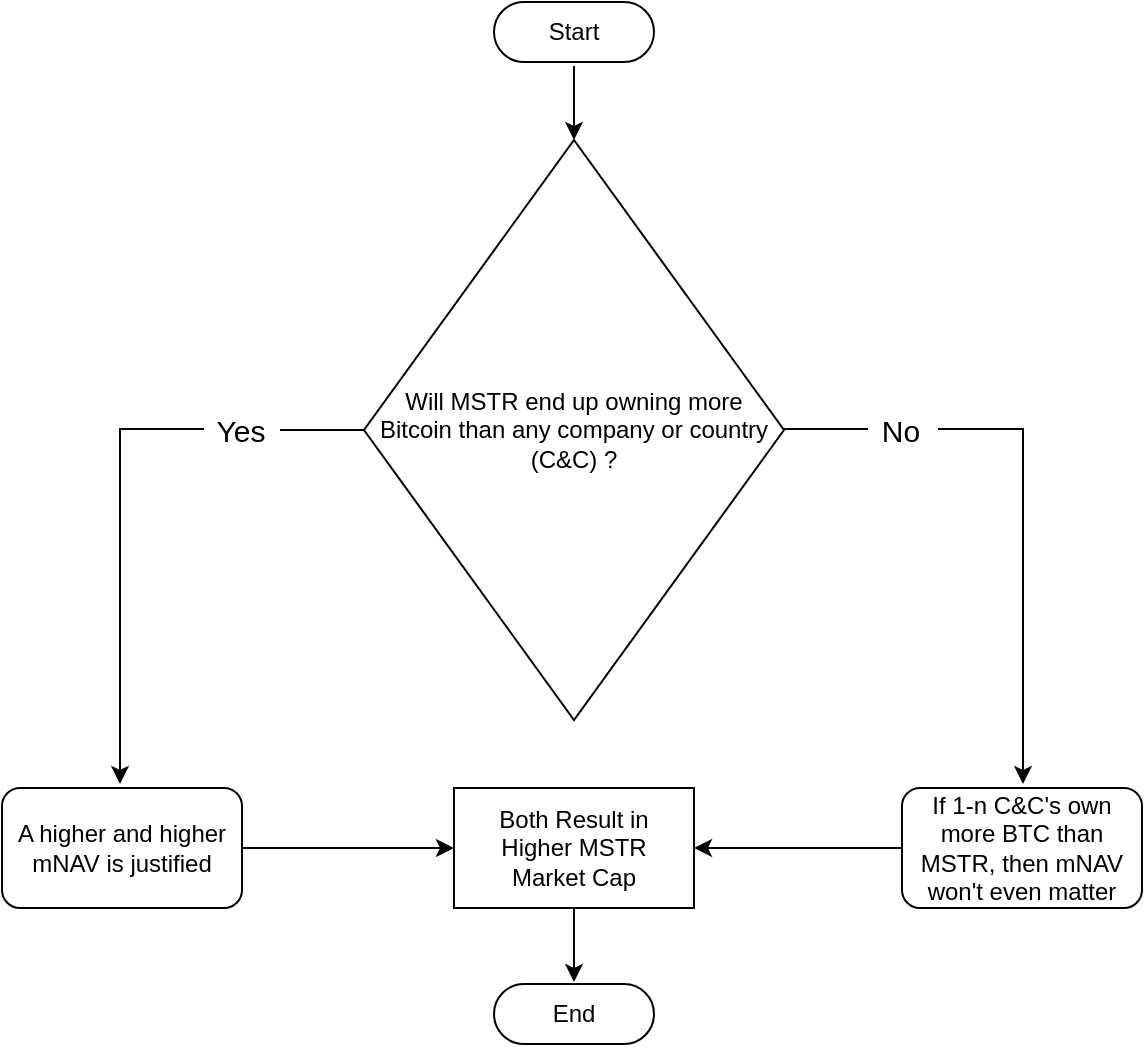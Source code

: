 <mxfile version="24.7.6">
  <diagram name="Page-1" id="Ee3I2UcbnhjylMUr88q3">
    <mxGraphModel dx="556" dy="547" grid="0" gridSize="10" guides="1" tooltips="1" connect="1" arrows="1" fold="1" page="0" pageScale="1" pageWidth="827" pageHeight="1169" math="0" shadow="0">
      <root>
        <mxCell id="0" />
        <mxCell id="1" parent="0" />
        <mxCell id="Q6wZRFh6BZrXRjXHPWUo-1" value="Will MSTR end up owning more Bitcoin than any company or country&lt;div&gt;(C&amp;amp;C) ?&lt;/div&gt;" style="rhombus;whiteSpace=wrap;html=1;" vertex="1" parent="1">
          <mxGeometry x="722" y="170" width="210" height="290" as="geometry" />
        </mxCell>
        <mxCell id="Q6wZRFh6BZrXRjXHPWUo-5" value="" style="endArrow=classic;html=1;rounded=0;exitX=0.5;exitY=1;exitDx=0;exitDy=0;exitPerimeter=0;entryX=0.5;entryY=0;entryDx=0;entryDy=0;" edge="1" parent="1" target="Q6wZRFh6BZrXRjXHPWUo-1">
          <mxGeometry width="50" height="50" relative="1" as="geometry">
            <mxPoint x="827" y="133" as="sourcePoint" />
            <mxPoint x="850" y="400" as="targetPoint" />
          </mxGeometry>
        </mxCell>
        <mxCell id="Q6wZRFh6BZrXRjXHPWUo-6" value="" style="endArrow=none;html=1;rounded=0;entryX=0;entryY=0.5;entryDx=0;entryDy=0;" edge="1" parent="1" target="Q6wZRFh6BZrXRjXHPWUo-1">
          <mxGeometry width="50" height="50" relative="1" as="geometry">
            <mxPoint x="680" y="315" as="sourcePoint" />
            <mxPoint x="850" y="400" as="targetPoint" />
          </mxGeometry>
        </mxCell>
        <mxCell id="Q6wZRFh6BZrXRjXHPWUo-8" value="" style="endArrow=classic;html=1;rounded=0;" edge="1" parent="1">
          <mxGeometry width="50" height="50" relative="1" as="geometry">
            <mxPoint x="600" y="314" as="sourcePoint" />
            <mxPoint x="600" y="492" as="targetPoint" />
          </mxGeometry>
        </mxCell>
        <mxCell id="Q6wZRFh6BZrXRjXHPWUo-9" value="&lt;font style=&quot;font-size: 15px;&quot;&gt;Yes&lt;/font&gt;" style="text;html=1;align=center;verticalAlign=middle;resizable=0;points=[];autosize=1;strokeColor=none;fillColor=none;" vertex="1" parent="1">
          <mxGeometry x="639" y="300" width="42" height="30" as="geometry" />
        </mxCell>
        <mxCell id="Q6wZRFh6BZrXRjXHPWUo-13" value="" style="endArrow=none;html=1;rounded=0;entryX=0;entryY=0.5;entryDx=0;entryDy=0;" edge="1" parent="1">
          <mxGeometry width="50" height="50" relative="1" as="geometry">
            <mxPoint x="932" y="314.5" as="sourcePoint" />
            <mxPoint x="974" y="314.5" as="targetPoint" />
          </mxGeometry>
        </mxCell>
        <mxCell id="Q6wZRFh6BZrXRjXHPWUo-14" value="&lt;font style=&quot;font-size: 15px;&quot;&gt;No&lt;/font&gt;" style="text;html=1;align=center;verticalAlign=middle;resizable=0;points=[];autosize=1;strokeColor=none;fillColor=none;" vertex="1" parent="1">
          <mxGeometry x="971" y="300" width="37" height="30" as="geometry" />
        </mxCell>
        <mxCell id="Q6wZRFh6BZrXRjXHPWUo-15" value="" style="endArrow=none;html=1;rounded=0;entryX=0;entryY=0.5;entryDx=0;entryDy=0;" edge="1" parent="1">
          <mxGeometry width="50" height="50" relative="1" as="geometry">
            <mxPoint x="600" y="314.5" as="sourcePoint" />
            <mxPoint x="642" y="314.5" as="targetPoint" />
          </mxGeometry>
        </mxCell>
        <mxCell id="Q6wZRFh6BZrXRjXHPWUo-16" value="" style="endArrow=none;html=1;rounded=0;entryX=0;entryY=0.5;entryDx=0;entryDy=0;" edge="1" parent="1">
          <mxGeometry width="50" height="50" relative="1" as="geometry">
            <mxPoint x="1009" y="314.5" as="sourcePoint" />
            <mxPoint x="1051" y="314.5" as="targetPoint" />
          </mxGeometry>
        </mxCell>
        <mxCell id="Q6wZRFh6BZrXRjXHPWUo-21" value="A higher and higher mNAV is justified" style="rounded=1;whiteSpace=wrap;html=1;" vertex="1" parent="1">
          <mxGeometry x="541" y="494" width="120" height="60" as="geometry" />
        </mxCell>
        <mxCell id="Q6wZRFh6BZrXRjXHPWUo-22" value="If 1-n C&amp;amp;C&#39;s own more BTC than MSTR, then mNAV won&#39;t even matter" style="rounded=1;whiteSpace=wrap;html=1;" vertex="1" parent="1">
          <mxGeometry x="991" y="494" width="120" height="60" as="geometry" />
        </mxCell>
        <mxCell id="Q6wZRFh6BZrXRjXHPWUo-23" value="" style="endArrow=classic;html=1;rounded=0;" edge="1" parent="1">
          <mxGeometry width="50" height="50" relative="1" as="geometry">
            <mxPoint x="1051.5" y="314" as="sourcePoint" />
            <mxPoint x="1051.5" y="492" as="targetPoint" />
          </mxGeometry>
        </mxCell>
        <mxCell id="Q6wZRFh6BZrXRjXHPWUo-25" value="" style="endArrow=classic;html=1;rounded=0;exitX=1;exitY=0.5;exitDx=0;exitDy=0;entryX=0;entryY=0.5;entryDx=0;entryDy=0;" edge="1" parent="1" source="Q6wZRFh6BZrXRjXHPWUo-21" target="Q6wZRFh6BZrXRjXHPWUo-27">
          <mxGeometry width="50" height="50" relative="1" as="geometry">
            <mxPoint x="799" y="446" as="sourcePoint" />
            <mxPoint x="750" y="524" as="targetPoint" />
          </mxGeometry>
        </mxCell>
        <mxCell id="Q6wZRFh6BZrXRjXHPWUo-27" value="Both Result in&lt;div&gt;Higher MSTR&lt;/div&gt;&lt;div&gt;Market Cap&lt;/div&gt;" style="rounded=0;whiteSpace=wrap;html=1;" vertex="1" parent="1">
          <mxGeometry x="767" y="494" width="120" height="60" as="geometry" />
        </mxCell>
        <mxCell id="Q6wZRFh6BZrXRjXHPWUo-29" value="" style="endArrow=classic;html=1;rounded=0;exitX=0;exitY=0.5;exitDx=0;exitDy=0;entryX=1;entryY=0.5;entryDx=0;entryDy=0;" edge="1" parent="1" source="Q6wZRFh6BZrXRjXHPWUo-22" target="Q6wZRFh6BZrXRjXHPWUo-27">
          <mxGeometry width="50" height="50" relative="1" as="geometry">
            <mxPoint x="671" y="534" as="sourcePoint" />
            <mxPoint x="777" y="534" as="targetPoint" />
          </mxGeometry>
        </mxCell>
        <mxCell id="Q6wZRFh6BZrXRjXHPWUo-30" value="End" style="html=1;dashed=0;whiteSpace=wrap;shape=mxgraph.dfd.start" vertex="1" parent="1">
          <mxGeometry x="787" y="592" width="80" height="30" as="geometry" />
        </mxCell>
        <mxCell id="Q6wZRFh6BZrXRjXHPWUo-31" value="Start" style="html=1;dashed=0;whiteSpace=wrap;shape=mxgraph.dfd.start" vertex="1" parent="1">
          <mxGeometry x="787" y="101" width="80" height="30" as="geometry" />
        </mxCell>
        <mxCell id="Q6wZRFh6BZrXRjXHPWUo-32" value="" style="endArrow=classic;html=1;rounded=0;exitX=0.5;exitY=1;exitDx=0;exitDy=0;exitPerimeter=0;entryX=0.5;entryY=0;entryDx=0;entryDy=0;" edge="1" parent="1">
          <mxGeometry width="50" height="50" relative="1" as="geometry">
            <mxPoint x="827" y="554" as="sourcePoint" />
            <mxPoint x="827" y="591" as="targetPoint" />
          </mxGeometry>
        </mxCell>
      </root>
    </mxGraphModel>
  </diagram>
</mxfile>
